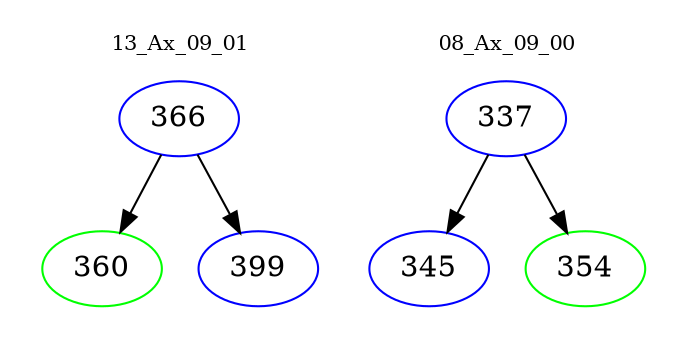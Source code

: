 digraph{
subgraph cluster_0 {
color = white
label = "13_Ax_09_01";
fontsize=10;
T0_366 [label="366", color="blue"]
T0_366 -> T0_360 [color="black"]
T0_360 [label="360", color="green"]
T0_366 -> T0_399 [color="black"]
T0_399 [label="399", color="blue"]
}
subgraph cluster_1 {
color = white
label = "08_Ax_09_00";
fontsize=10;
T1_337 [label="337", color="blue"]
T1_337 -> T1_345 [color="black"]
T1_345 [label="345", color="blue"]
T1_337 -> T1_354 [color="black"]
T1_354 [label="354", color="green"]
}
}
